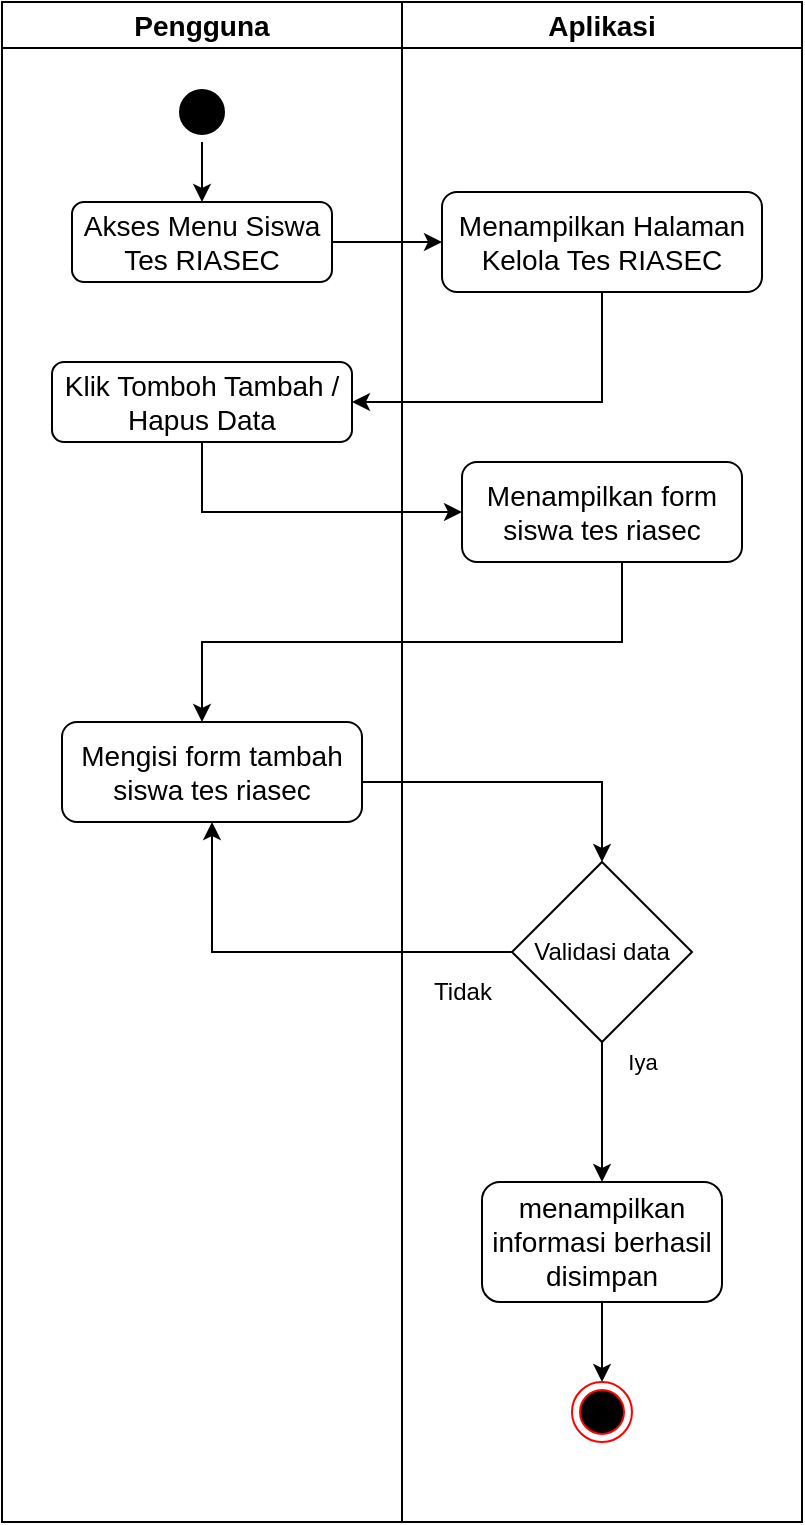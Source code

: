 <mxfile version="28.2.2">
  <diagram name="Page-1" id="6FhstABMNAnrWNOUFJKH">
    <mxGraphModel dx="918" dy="502" grid="1" gridSize="10" guides="1" tooltips="1" connect="1" arrows="1" fold="1" page="1" pageScale="1" pageWidth="850" pageHeight="1100" math="0" shadow="0">
      <root>
        <mxCell id="0" />
        <mxCell id="1" parent="0" />
        <mxCell id="TUo5h8yYwICe6H0GWY6u-27" value="&lt;font style=&quot;font-size: 14px;&quot;&gt;Pengguna&lt;/font&gt;" style="swimlane;whiteSpace=wrap;html=1;" vertex="1" parent="1">
          <mxGeometry x="40" y="40" width="200" height="760" as="geometry">
            <mxRectangle x="200" y="110" width="140" height="30" as="alternateBounds" />
          </mxGeometry>
        </mxCell>
        <mxCell id="TUo5h8yYwICe6H0GWY6u-37" value="" style="edgeStyle=orthogonalEdgeStyle;rounded=0;orthogonalLoop=1;jettySize=auto;html=1;" edge="1" parent="TUo5h8yYwICe6H0GWY6u-27" source="TUo5h8yYwICe6H0GWY6u-28" target="TUo5h8yYwICe6H0GWY6u-32">
          <mxGeometry relative="1" as="geometry" />
        </mxCell>
        <mxCell id="TUo5h8yYwICe6H0GWY6u-28" value="" style="ellipse;html=1;shape=startState;fillColor=#000000;strokeColor=#000000;" vertex="1" parent="TUo5h8yYwICe6H0GWY6u-27">
          <mxGeometry x="85" y="40" width="30" height="30" as="geometry" />
        </mxCell>
        <mxCell id="TUo5h8yYwICe6H0GWY6u-32" value="&lt;span style=&quot;font-size: 14px;&quot;&gt;Akses Menu Siswa Tes RIASEC&lt;/span&gt;" style="rounded=1;whiteSpace=wrap;html=1;" vertex="1" parent="TUo5h8yYwICe6H0GWY6u-27">
          <mxGeometry x="35" y="100" width="130" height="40" as="geometry" />
        </mxCell>
        <mxCell id="TUo5h8yYwICe6H0GWY6u-43" value="&lt;span style=&quot;font-size: 14px;&quot;&gt;Klik Tomboh Tambah / Hapus Data&lt;/span&gt;" style="rounded=1;whiteSpace=wrap;html=1;" vertex="1" parent="TUo5h8yYwICe6H0GWY6u-27">
          <mxGeometry x="25" y="180" width="150" height="40" as="geometry" />
        </mxCell>
        <mxCell id="TUo5h8yYwICe6H0GWY6u-47" value="&lt;span style=&quot;font-size: 14px;&quot;&gt;Mengisi form tambah siswa tes riasec&lt;/span&gt;" style="rounded=1;whiteSpace=wrap;html=1;" vertex="1" parent="TUo5h8yYwICe6H0GWY6u-27">
          <mxGeometry x="30" y="360" width="150" height="50" as="geometry" />
        </mxCell>
        <mxCell id="TUo5h8yYwICe6H0GWY6u-38" value="&lt;font style=&quot;font-size: 14px;&quot;&gt;Aplikasi&lt;/font&gt;" style="swimlane;whiteSpace=wrap;html=1;" vertex="1" parent="1">
          <mxGeometry x="240" y="40" width="200" height="760" as="geometry">
            <mxRectangle x="200" y="110" width="140" height="30" as="alternateBounds" />
          </mxGeometry>
        </mxCell>
        <mxCell id="TUo5h8yYwICe6H0GWY6u-41" value="&lt;span style=&quot;font-size: 14px;&quot;&gt;Menampilkan Halaman Kelola Tes RIASEC&lt;/span&gt;" style="rounded=1;whiteSpace=wrap;html=1;" vertex="1" parent="TUo5h8yYwICe6H0GWY6u-38">
          <mxGeometry x="20" y="95" width="160" height="50" as="geometry" />
        </mxCell>
        <mxCell id="TUo5h8yYwICe6H0GWY6u-45" value="&lt;span style=&quot;font-size: 14px;&quot;&gt;Menampilkan form siswa tes riasec&lt;/span&gt;" style="rounded=1;whiteSpace=wrap;html=1;" vertex="1" parent="TUo5h8yYwICe6H0GWY6u-38">
          <mxGeometry x="30" y="230" width="140" height="50" as="geometry" />
        </mxCell>
        <mxCell id="TUo5h8yYwICe6H0GWY6u-59" value="" style="edgeStyle=orthogonalEdgeStyle;rounded=0;orthogonalLoop=1;jettySize=auto;html=1;" edge="1" parent="TUo5h8yYwICe6H0GWY6u-38" source="TUo5h8yYwICe6H0GWY6u-49" target="TUo5h8yYwICe6H0GWY6u-58">
          <mxGeometry relative="1" as="geometry" />
        </mxCell>
        <mxCell id="TUo5h8yYwICe6H0GWY6u-49" value="&lt;span style=&quot;font-size: 14px;&quot;&gt;menampilkan informasi berhasil disimpan&lt;/span&gt;" style="rounded=1;whiteSpace=wrap;html=1;" vertex="1" parent="TUo5h8yYwICe6H0GWY6u-38">
          <mxGeometry x="40" y="590" width="120" height="60" as="geometry" />
        </mxCell>
        <mxCell id="TUo5h8yYwICe6H0GWY6u-56" value="" style="edgeStyle=orthogonalEdgeStyle;rounded=0;orthogonalLoop=1;jettySize=auto;html=1;" edge="1" parent="TUo5h8yYwICe6H0GWY6u-38" source="TUo5h8yYwICe6H0GWY6u-50" target="TUo5h8yYwICe6H0GWY6u-49">
          <mxGeometry relative="1" as="geometry" />
        </mxCell>
        <mxCell id="TUo5h8yYwICe6H0GWY6u-57" value="Iya" style="edgeLabel;html=1;align=center;verticalAlign=middle;resizable=0;points=[];" vertex="1" connectable="0" parent="TUo5h8yYwICe6H0GWY6u-56">
          <mxGeometry x="-0.4" y="-3" relative="1" as="geometry">
            <mxPoint x="23" y="-11" as="offset" />
          </mxGeometry>
        </mxCell>
        <mxCell id="TUo5h8yYwICe6H0GWY6u-50" value="Validasi data" style="rhombus;whiteSpace=wrap;html=1;" vertex="1" parent="TUo5h8yYwICe6H0GWY6u-38">
          <mxGeometry x="55" y="430" width="90" height="90" as="geometry" />
        </mxCell>
        <mxCell id="TUo5h8yYwICe6H0GWY6u-55" value="Tidak" style="text;html=1;align=center;verticalAlign=middle;resizable=0;points=[];autosize=1;strokeColor=none;fillColor=none;" vertex="1" parent="TUo5h8yYwICe6H0GWY6u-38">
          <mxGeometry x="5" y="480" width="50" height="30" as="geometry" />
        </mxCell>
        <mxCell id="TUo5h8yYwICe6H0GWY6u-58" value="" style="ellipse;html=1;shape=endState;fillColor=#000000;strokeColor=#ff0000;" vertex="1" parent="TUo5h8yYwICe6H0GWY6u-38">
          <mxGeometry x="85" y="690" width="30" height="30" as="geometry" />
        </mxCell>
        <mxCell id="TUo5h8yYwICe6H0GWY6u-42" value="" style="edgeStyle=orthogonalEdgeStyle;rounded=0;orthogonalLoop=1;jettySize=auto;html=1;" edge="1" parent="1" source="TUo5h8yYwICe6H0GWY6u-32" target="TUo5h8yYwICe6H0GWY6u-41">
          <mxGeometry relative="1" as="geometry" />
        </mxCell>
        <mxCell id="TUo5h8yYwICe6H0GWY6u-44" style="edgeStyle=orthogonalEdgeStyle;rounded=0;orthogonalLoop=1;jettySize=auto;html=1;entryX=1;entryY=0.5;entryDx=0;entryDy=0;" edge="1" parent="1" source="TUo5h8yYwICe6H0GWY6u-41" target="TUo5h8yYwICe6H0GWY6u-43">
          <mxGeometry relative="1" as="geometry">
            <Array as="points">
              <mxPoint x="340" y="240" />
            </Array>
          </mxGeometry>
        </mxCell>
        <mxCell id="TUo5h8yYwICe6H0GWY6u-51" style="edgeStyle=orthogonalEdgeStyle;rounded=0;orthogonalLoop=1;jettySize=auto;html=1;" edge="1" parent="1" source="TUo5h8yYwICe6H0GWY6u-45" target="TUo5h8yYwICe6H0GWY6u-47">
          <mxGeometry relative="1" as="geometry">
            <Array as="points">
              <mxPoint x="350" y="360" />
              <mxPoint x="140" y="360" />
            </Array>
          </mxGeometry>
        </mxCell>
        <mxCell id="TUo5h8yYwICe6H0GWY6u-52" value="" style="edgeStyle=orthogonalEdgeStyle;rounded=0;orthogonalLoop=1;jettySize=auto;html=1;" edge="1" parent="1" source="TUo5h8yYwICe6H0GWY6u-47" target="TUo5h8yYwICe6H0GWY6u-50">
          <mxGeometry relative="1" as="geometry">
            <Array as="points">
              <mxPoint x="340" y="430" />
            </Array>
          </mxGeometry>
        </mxCell>
        <mxCell id="TUo5h8yYwICe6H0GWY6u-54" style="edgeStyle=orthogonalEdgeStyle;rounded=0;orthogonalLoop=1;jettySize=auto;html=1;entryX=0.5;entryY=1;entryDx=0;entryDy=0;" edge="1" parent="1" source="TUo5h8yYwICe6H0GWY6u-50" target="TUo5h8yYwICe6H0GWY6u-47">
          <mxGeometry relative="1" as="geometry" />
        </mxCell>
        <mxCell id="TUo5h8yYwICe6H0GWY6u-61" style="edgeStyle=orthogonalEdgeStyle;rounded=0;orthogonalLoop=1;jettySize=auto;html=1;entryX=0;entryY=0.5;entryDx=0;entryDy=0;" edge="1" parent="1" source="TUo5h8yYwICe6H0GWY6u-43" target="TUo5h8yYwICe6H0GWY6u-45">
          <mxGeometry relative="1" as="geometry">
            <Array as="points">
              <mxPoint x="140" y="295" />
            </Array>
          </mxGeometry>
        </mxCell>
      </root>
    </mxGraphModel>
  </diagram>
</mxfile>
